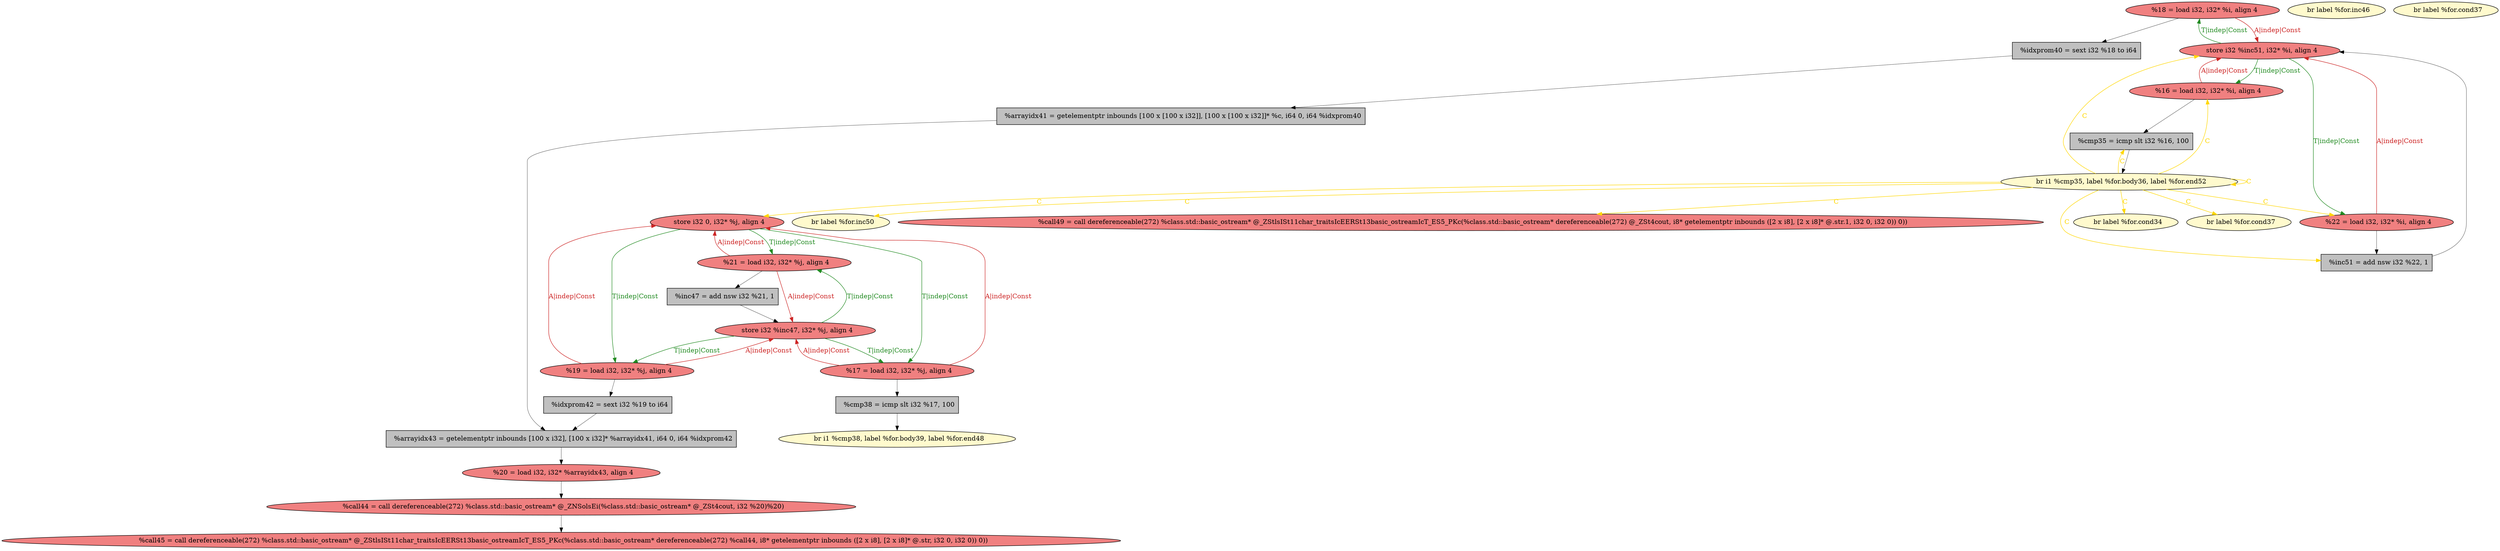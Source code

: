 
digraph G {


node1474 [fillcolor=lightcoral,label="  %18 = load i32, i32* %i, align 4",shape=ellipse,style=filled ]
node1472 [fillcolor=lightcoral,label="  %16 = load i32, i32* %i, align 4",shape=ellipse,style=filled ]
node1470 [fillcolor=lemonchiffon,label="  br i1 %cmp35, label %for.body36, label %for.end52",shape=ellipse,style=filled ]
node1469 [fillcolor=lemonchiffon,label="  br label %for.inc46",shape=ellipse,style=filled ]
node1468 [fillcolor=lightcoral,label="  store i32 0, i32* %j, align 4",shape=ellipse,style=filled ]
node1466 [fillcolor=grey,label="  %idxprom42 = sext i32 %19 to i64",shape=rectangle,style=filled ]
node1465 [fillcolor=lightcoral,label="  store i32 %inc47, i32* %j, align 4",shape=ellipse,style=filled ]
node1464 [fillcolor=lemonchiffon,label="  br i1 %cmp38, label %for.body39, label %for.end48",shape=ellipse,style=filled ]
node1463 [fillcolor=lightcoral,label="  %21 = load i32, i32* %j, align 4",shape=ellipse,style=filled ]
node1457 [fillcolor=grey,label="  %idxprom40 = sext i32 %18 to i64",shape=rectangle,style=filled ]
node1449 [fillcolor=lemonchiffon,label="  br label %for.cond37",shape=ellipse,style=filled ]
node1447 [fillcolor=lemonchiffon,label="  br label %for.cond34",shape=ellipse,style=filled ]
node1471 [fillcolor=lightcoral,label="  %call45 = call dereferenceable(272) %class.std::basic_ostream* @_ZStlsISt11char_traitsIcEERSt13basic_ostreamIcT_ES5_PKc(%class.std::basic_ostream* dereferenceable(272) %call44, i8* getelementptr inbounds ([2 x i8], [2 x i8]* @.str, i32 0, i32 0)) 0))",shape=ellipse,style=filled ]
node1467 [fillcolor=lemonchiffon,label="  br label %for.cond37",shape=ellipse,style=filled ]
node1450 [fillcolor=grey,label="  %inc51 = add nsw i32 %22, 1",shape=rectangle,style=filled ]
node1451 [fillcolor=lightcoral,label="  %22 = load i32, i32* %i, align 4",shape=ellipse,style=filled ]
node1454 [fillcolor=lightcoral,label="  %17 = load i32, i32* %j, align 4",shape=ellipse,style=filled ]
node1455 [fillcolor=lightcoral,label="  %call44 = call dereferenceable(272) %class.std::basic_ostream* @_ZNSolsEi(%class.std::basic_ostream* @_ZSt4cout, i32 %20)%20)",shape=ellipse,style=filled ]
node1462 [fillcolor=grey,label="  %inc47 = add nsw i32 %21, 1",shape=rectangle,style=filled ]
node1453 [fillcolor=lemonchiffon,label="  br label %for.inc50",shape=ellipse,style=filled ]
node1456 [fillcolor=lightcoral,label="  %call49 = call dereferenceable(272) %class.std::basic_ostream* @_ZStlsISt11char_traitsIcEERSt13basic_ostreamIcT_ES5_PKc(%class.std::basic_ostream* dereferenceable(272) @_ZSt4cout, i8* getelementptr inbounds ([2 x i8], [2 x i8]* @.str.1, i32 0, i32 0)) 0))",shape=ellipse,style=filled ]
node1452 [fillcolor=lightcoral,label="  %19 = load i32, i32* %j, align 4",shape=ellipse,style=filled ]
node1458 [fillcolor=grey,label="  %cmp38 = icmp slt i32 %17, 100",shape=rectangle,style=filled ]
node1473 [fillcolor=grey,label="  %cmp35 = icmp slt i32 %16, 100",shape=rectangle,style=filled ]
node1448 [fillcolor=lightcoral,label="  store i32 %inc51, i32* %i, align 4",shape=ellipse,style=filled ]
node1461 [fillcolor=lightcoral,label="  %20 = load i32, i32* %arrayidx43, align 4",shape=ellipse,style=filled ]
node1459 [fillcolor=grey,label="  %arrayidx41 = getelementptr inbounds [100 x [100 x i32]], [100 x [100 x i32]]* %c, i64 0, i64 %idxprom40",shape=rectangle,style=filled ]
node1460 [fillcolor=grey,label="  %arrayidx43 = getelementptr inbounds [100 x i32], [100 x i32]* %arrayidx41, i64 0, i64 %idxprom42",shape=rectangle,style=filled ]

node1470->node1450 [style=solid,color=gold,label="C",penwidth=1.0,fontcolor=gold ]
node1452->node1468 [style=solid,color=firebrick3,label="A|indep|Const",penwidth=1.0,fontcolor=firebrick3 ]
node1451->node1448 [style=solid,color=firebrick3,label="A|indep|Const",penwidth=1.0,fontcolor=firebrick3 ]
node1468->node1452 [style=solid,color=forestgreen,label="T|indep|Const",penwidth=1.0,fontcolor=forestgreen ]
node1448->node1451 [style=solid,color=forestgreen,label="T|indep|Const",penwidth=1.0,fontcolor=forestgreen ]
node1463->node1468 [style=solid,color=firebrick3,label="A|indep|Const",penwidth=1.0,fontcolor=firebrick3 ]
node1468->node1463 [style=solid,color=forestgreen,label="T|indep|Const",penwidth=1.0,fontcolor=forestgreen ]
node1474->node1448 [style=solid,color=firebrick3,label="A|indep|Const",penwidth=1.0,fontcolor=firebrick3 ]
node1465->node1463 [style=solid,color=forestgreen,label="T|indep|Const",penwidth=1.0,fontcolor=forestgreen ]
node1459->node1460 [style=solid,color=black,label="",penwidth=0.5,fontcolor=black ]
node1458->node1464 [style=solid,color=black,label="",penwidth=0.5,fontcolor=black ]
node1463->node1462 [style=solid,color=black,label="",penwidth=0.5,fontcolor=black ]
node1470->node1467 [style=solid,color=gold,label="C",penwidth=1.0,fontcolor=gold ]
node1454->node1458 [style=solid,color=black,label="",penwidth=0.5,fontcolor=black ]
node1448->node1474 [style=solid,color=forestgreen,label="T|indep|Const",penwidth=1.0,fontcolor=forestgreen ]
node1455->node1471 [style=solid,color=black,label="",penwidth=0.5,fontcolor=black ]
node1448->node1472 [style=solid,color=forestgreen,label="T|indep|Const",penwidth=1.0,fontcolor=forestgreen ]
node1470->node1470 [style=solid,color=gold,label="C",penwidth=1.0,fontcolor=gold ]
node1470->node1453 [style=solid,color=gold,label="C",penwidth=1.0,fontcolor=gold ]
node1466->node1460 [style=solid,color=black,label="",penwidth=0.5,fontcolor=black ]
node1461->node1455 [style=solid,color=black,label="",penwidth=0.5,fontcolor=black ]
node1470->node1473 [style=solid,color=gold,label="C",penwidth=1.0,fontcolor=gold ]
node1465->node1454 [style=solid,color=forestgreen,label="T|indep|Const",penwidth=1.0,fontcolor=forestgreen ]
node1454->node1465 [style=solid,color=firebrick3,label="A|indep|Const",penwidth=1.0,fontcolor=firebrick3 ]
node1470->node1448 [style=solid,color=gold,label="C",penwidth=1.0,fontcolor=gold ]
node1470->node1468 [style=solid,color=gold,label="C",penwidth=1.0,fontcolor=gold ]
node1452->node1466 [style=solid,color=black,label="",penwidth=0.5,fontcolor=black ]
node1474->node1457 [style=solid,color=black,label="",penwidth=0.5,fontcolor=black ]
node1465->node1452 [style=solid,color=forestgreen,label="T|indep|Const",penwidth=1.0,fontcolor=forestgreen ]
node1470->node1456 [style=solid,color=gold,label="C",penwidth=1.0,fontcolor=gold ]
node1470->node1447 [style=solid,color=gold,label="C",penwidth=1.0,fontcolor=gold ]
node1462->node1465 [style=solid,color=black,label="",penwidth=0.5,fontcolor=black ]
node1457->node1459 [style=solid,color=black,label="",penwidth=0.5,fontcolor=black ]
node1472->node1473 [style=solid,color=black,label="",penwidth=0.5,fontcolor=black ]
node1452->node1465 [style=solid,color=firebrick3,label="A|indep|Const",penwidth=1.0,fontcolor=firebrick3 ]
node1470->node1472 [style=solid,color=gold,label="C",penwidth=1.0,fontcolor=gold ]
node1473->node1470 [style=solid,color=black,label="",penwidth=0.5,fontcolor=black ]
node1463->node1465 [style=solid,color=firebrick3,label="A|indep|Const",penwidth=1.0,fontcolor=firebrick3 ]
node1451->node1450 [style=solid,color=black,label="",penwidth=0.5,fontcolor=black ]
node1460->node1461 [style=solid,color=black,label="",penwidth=0.5,fontcolor=black ]
node1470->node1451 [style=solid,color=gold,label="C",penwidth=1.0,fontcolor=gold ]
node1468->node1454 [style=solid,color=forestgreen,label="T|indep|Const",penwidth=1.0,fontcolor=forestgreen ]
node1472->node1448 [style=solid,color=firebrick3,label="A|indep|Const",penwidth=1.0,fontcolor=firebrick3 ]
node1450->node1448 [style=solid,color=black,label="",penwidth=0.5,fontcolor=black ]
node1454->node1468 [style=solid,color=firebrick3,label="A|indep|Const",penwidth=1.0,fontcolor=firebrick3 ]


}
